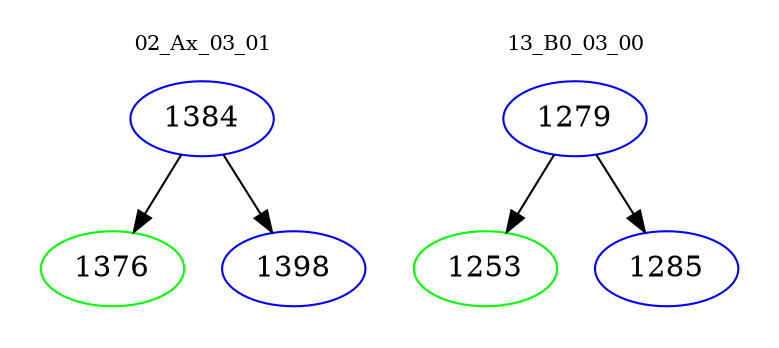 digraph{
subgraph cluster_0 {
color = white
label = "02_Ax_03_01";
fontsize=10;
T0_1384 [label="1384", color="blue"]
T0_1384 -> T0_1376 [color="black"]
T0_1376 [label="1376", color="green"]
T0_1384 -> T0_1398 [color="black"]
T0_1398 [label="1398", color="blue"]
}
subgraph cluster_1 {
color = white
label = "13_B0_03_00";
fontsize=10;
T1_1279 [label="1279", color="blue"]
T1_1279 -> T1_1253 [color="black"]
T1_1253 [label="1253", color="green"]
T1_1279 -> T1_1285 [color="black"]
T1_1285 [label="1285", color="blue"]
}
}
